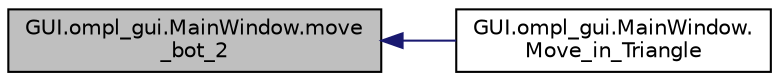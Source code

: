 digraph "GUI.ompl_gui.MainWindow.move_bot_2"
{
 // INTERACTIVE_SVG=YES
  edge [fontname="Helvetica",fontsize="10",labelfontname="Helvetica",labelfontsize="10"];
  node [fontname="Helvetica",fontsize="10",shape=record];
  rankdir="LR";
  Node1 [label="GUI.ompl_gui.MainWindow.move\l_bot_2",height=0.2,width=0.4,color="black", fillcolor="grey75", style="filled", fontcolor="black"];
  Node1 -> Node2 [dir="back",color="midnightblue",fontsize="10",style="solid",fontname="Helvetica"];
  Node2 [label="GUI.ompl_gui.MainWindow.\lMove_in_Triangle",height=0.2,width=0.4,color="black", fillcolor="white", style="filled",URL="$da/d05/class_g_u_i_1_1ompl__gui_1_1_main_window.html#a07514531e11efddb59d37f6ddf3c4c76"];
}
